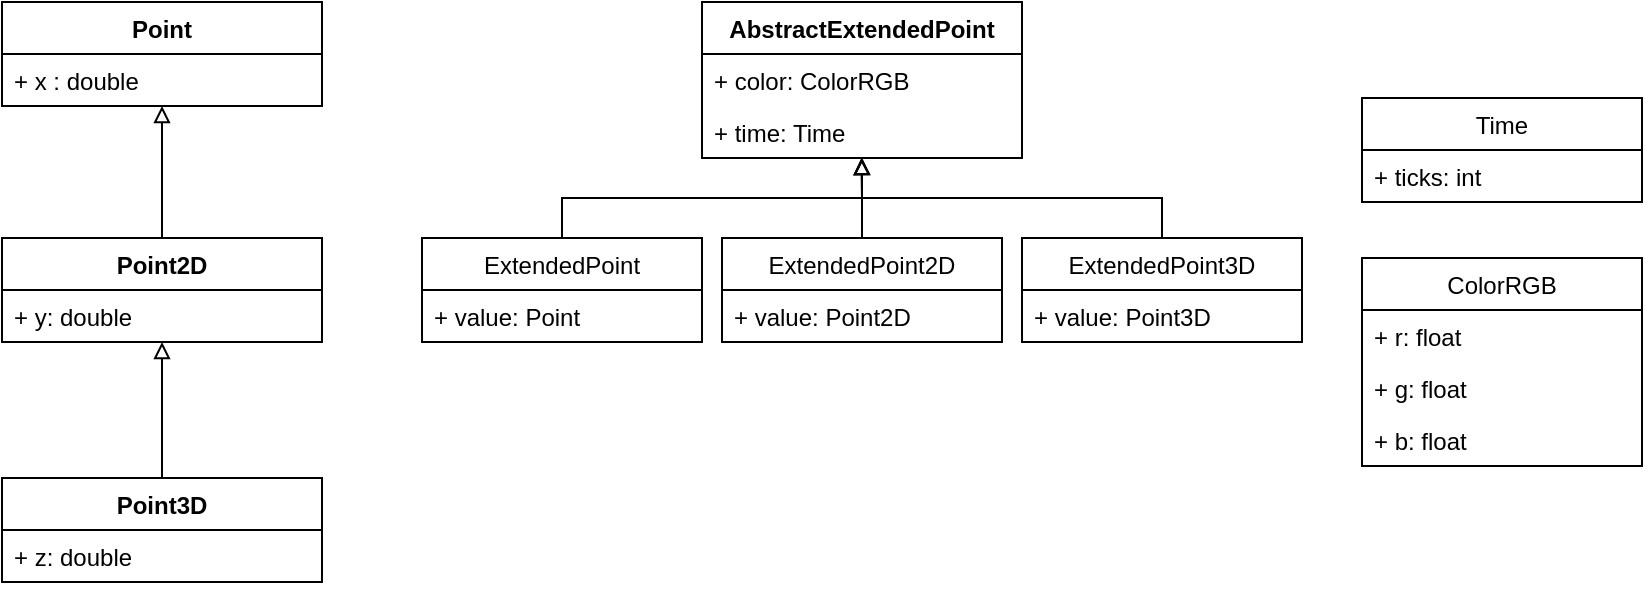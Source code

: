 <mxfile version="20.4.1" type="device"><diagram id="C5RBs43oDa-KdzZeNtuy" name="Page-1"><mxGraphModel dx="1011" dy="628" grid="1" gridSize="10" guides="1" tooltips="1" connect="1" arrows="1" fold="1" page="1" pageScale="1" pageWidth="1169" pageHeight="1654" math="0" shadow="0"><root><mxCell id="WIyWlLk6GJQsqaUBKTNV-0"/><mxCell id="WIyWlLk6GJQsqaUBKTNV-1" parent="WIyWlLk6GJQsqaUBKTNV-0"/><object label="Point" field="y" id="in-ZWE8m-1HqhkpTwNHY-1"><mxCell style="swimlane;fontStyle=1;align=center;verticalAlign=top;childLayout=stackLayout;horizontal=1;startSize=26;horizontalStack=0;resizeParent=1;resizeParentMax=0;resizeLast=0;collapsible=1;marginBottom=0;" vertex="1" parent="WIyWlLk6GJQsqaUBKTNV-1"><mxGeometry x="130" y="322" width="160" height="52" as="geometry"><mxRectangle x="330" y="340" width="70" height="30" as="alternateBounds"/></mxGeometry></mxCell></object><mxCell id="in-ZWE8m-1HqhkpTwNHY-2" value="+ x : double" style="text;strokeColor=none;fillColor=none;align=left;verticalAlign=top;spacingLeft=4;spacingRight=4;overflow=hidden;rotatable=0;points=[[0,0.5],[1,0.5]];portConstraint=eastwest;" vertex="1" parent="in-ZWE8m-1HqhkpTwNHY-1"><mxGeometry y="26" width="160" height="26" as="geometry"/></mxCell><mxCell id="in-ZWE8m-1HqhkpTwNHY-13" style="rounded=0;orthogonalLoop=1;jettySize=auto;html=1;endArrow=block;endFill=0;edgeStyle=elbowEdgeStyle;elbow=vertical;" edge="1" parent="WIyWlLk6GJQsqaUBKTNV-1" source="in-ZWE8m-1HqhkpTwNHY-9" target="in-ZWE8m-1HqhkpTwNHY-2"><mxGeometry relative="1" as="geometry"><mxPoint x="300.16" y="426.806" as="targetPoint"/></mxGeometry></mxCell><mxCell id="in-ZWE8m-1HqhkpTwNHY-9" value="Point2D" style="swimlane;fontStyle=1;align=center;verticalAlign=top;childLayout=stackLayout;horizontal=1;startSize=26;horizontalStack=0;resizeParent=1;resizeParentMax=0;resizeLast=0;collapsible=1;marginBottom=0;" vertex="1" parent="WIyWlLk6GJQsqaUBKTNV-1"><mxGeometry x="130" y="440" width="160" height="52" as="geometry"/></mxCell><mxCell id="in-ZWE8m-1HqhkpTwNHY-10" value="+ y: double" style="text;strokeColor=none;fillColor=none;align=left;verticalAlign=top;spacingLeft=4;spacingRight=4;overflow=hidden;rotatable=0;points=[[0,0.5],[1,0.5]];portConstraint=eastwest;" vertex="1" parent="in-ZWE8m-1HqhkpTwNHY-9"><mxGeometry y="26" width="160" height="26" as="geometry"/></mxCell><mxCell id="in-ZWE8m-1HqhkpTwNHY-40" value="" style="edgeStyle=elbowEdgeStyle;rounded=0;orthogonalLoop=1;jettySize=auto;elbow=vertical;html=1;startArrow=none;startFill=0;endArrow=block;endFill=0;" edge="1" parent="WIyWlLk6GJQsqaUBKTNV-1" source="in-ZWE8m-1HqhkpTwNHY-15" target="in-ZWE8m-1HqhkpTwNHY-10"><mxGeometry relative="1" as="geometry"/></mxCell><mxCell id="in-ZWE8m-1HqhkpTwNHY-15" value="Point3D" style="swimlane;fontStyle=1;align=center;verticalAlign=top;childLayout=stackLayout;horizontal=1;startSize=26;horizontalStack=0;resizeParent=1;resizeParentMax=0;resizeLast=0;collapsible=1;marginBottom=0;" vertex="1" parent="WIyWlLk6GJQsqaUBKTNV-1"><mxGeometry x="130" y="560" width="160" height="52" as="geometry"/></mxCell><mxCell id="in-ZWE8m-1HqhkpTwNHY-16" value="+ z: double" style="text;strokeColor=none;fillColor=none;align=left;verticalAlign=top;spacingLeft=4;spacingRight=4;overflow=hidden;rotatable=0;points=[[0,0.5],[1,0.5]];portConstraint=eastwest;" vertex="1" parent="in-ZWE8m-1HqhkpTwNHY-15"><mxGeometry y="26" width="160" height="26" as="geometry"/></mxCell><mxCell id="in-ZWE8m-1HqhkpTwNHY-19" value="AbstractExtendedPoint" style="swimlane;fontStyle=1;align=center;verticalAlign=top;childLayout=stackLayout;horizontal=1;startSize=26;horizontalStack=0;resizeParent=1;resizeParentMax=0;resizeLast=0;collapsible=1;marginBottom=0;" vertex="1" parent="WIyWlLk6GJQsqaUBKTNV-1"><mxGeometry x="480" y="322" width="160" height="78" as="geometry"/></mxCell><mxCell id="in-ZWE8m-1HqhkpTwNHY-28" value="+ color: ColorRGB" style="text;strokeColor=none;fillColor=none;align=left;verticalAlign=top;spacingLeft=4;spacingRight=4;overflow=hidden;rotatable=0;points=[[0,0.5],[1,0.5]];portConstraint=eastwest;" vertex="1" parent="in-ZWE8m-1HqhkpTwNHY-19"><mxGeometry y="26" width="160" height="26" as="geometry"/></mxCell><mxCell id="in-ZWE8m-1HqhkpTwNHY-33" value="+ time: Time" style="text;strokeColor=none;fillColor=none;align=left;verticalAlign=top;spacingLeft=4;spacingRight=4;overflow=hidden;rotatable=0;points=[[0,0.5],[1,0.5]];portConstraint=eastwest;" vertex="1" parent="in-ZWE8m-1HqhkpTwNHY-19"><mxGeometry y="52" width="160" height="26" as="geometry"/></mxCell><mxCell id="in-ZWE8m-1HqhkpTwNHY-23" value="ColorRGB" style="swimlane;fontStyle=0;childLayout=stackLayout;horizontal=1;startSize=26;fillColor=none;horizontalStack=0;resizeParent=1;resizeParentMax=0;resizeLast=0;collapsible=1;marginBottom=0;" vertex="1" parent="WIyWlLk6GJQsqaUBKTNV-1"><mxGeometry x="810" y="450" width="140" height="104" as="geometry"/></mxCell><mxCell id="in-ZWE8m-1HqhkpTwNHY-24" value="+ r: float" style="text;strokeColor=none;fillColor=none;align=left;verticalAlign=top;spacingLeft=4;spacingRight=4;overflow=hidden;rotatable=0;points=[[0,0.5],[1,0.5]];portConstraint=eastwest;" vertex="1" parent="in-ZWE8m-1HqhkpTwNHY-23"><mxGeometry y="26" width="140" height="26" as="geometry"/></mxCell><mxCell id="in-ZWE8m-1HqhkpTwNHY-25" value="+ g: float" style="text;strokeColor=none;fillColor=none;align=left;verticalAlign=top;spacingLeft=4;spacingRight=4;overflow=hidden;rotatable=0;points=[[0,0.5],[1,0.5]];portConstraint=eastwest;" vertex="1" parent="in-ZWE8m-1HqhkpTwNHY-23"><mxGeometry y="52" width="140" height="26" as="geometry"/></mxCell><mxCell id="in-ZWE8m-1HqhkpTwNHY-26" value="+ b: float" style="text;strokeColor=none;fillColor=none;align=left;verticalAlign=top;spacingLeft=4;spacingRight=4;overflow=hidden;rotatable=0;points=[[0,0.5],[1,0.5]];portConstraint=eastwest;" vertex="1" parent="in-ZWE8m-1HqhkpTwNHY-23"><mxGeometry y="78" width="140" height="26" as="geometry"/></mxCell><mxCell id="in-ZWE8m-1HqhkpTwNHY-29" value="Time" style="swimlane;fontStyle=0;childLayout=stackLayout;horizontal=1;startSize=26;fillColor=none;horizontalStack=0;resizeParent=1;resizeParentMax=0;resizeLast=0;collapsible=1;marginBottom=0;" vertex="1" parent="WIyWlLk6GJQsqaUBKTNV-1"><mxGeometry x="810" y="370" width="140" height="52" as="geometry"/></mxCell><mxCell id="in-ZWE8m-1HqhkpTwNHY-30" value="+ ticks: int" style="text;strokeColor=none;fillColor=none;align=left;verticalAlign=top;spacingLeft=4;spacingRight=4;overflow=hidden;rotatable=0;points=[[0,0.5],[1,0.5]];portConstraint=eastwest;" vertex="1" parent="in-ZWE8m-1HqhkpTwNHY-29"><mxGeometry y="26" width="140" height="26" as="geometry"/></mxCell><mxCell id="in-ZWE8m-1HqhkpTwNHY-51" style="edgeStyle=elbowEdgeStyle;rounded=0;orthogonalLoop=1;jettySize=auto;elbow=vertical;html=1;startArrow=none;startFill=0;endArrow=block;endFill=0;" edge="1" parent="WIyWlLk6GJQsqaUBKTNV-1" source="in-ZWE8m-1HqhkpTwNHY-43"><mxGeometry relative="1" as="geometry"><mxPoint x="560" y="400" as="targetPoint"/></mxGeometry></mxCell><mxCell id="in-ZWE8m-1HqhkpTwNHY-43" value="ExtendedPoint" style="swimlane;fontStyle=0;childLayout=stackLayout;horizontal=1;startSize=26;fillColor=none;horizontalStack=0;resizeParent=1;resizeParentMax=0;resizeLast=0;collapsible=1;marginBottom=0;" vertex="1" parent="WIyWlLk6GJQsqaUBKTNV-1"><mxGeometry x="340" y="440" width="140" height="52" as="geometry"/></mxCell><mxCell id="in-ZWE8m-1HqhkpTwNHY-44" value="+ value: Point" style="text;strokeColor=none;fillColor=none;align=left;verticalAlign=top;spacingLeft=4;spacingRight=4;overflow=hidden;rotatable=0;points=[[0,0.5],[1,0.5]];portConstraint=eastwest;" vertex="1" parent="in-ZWE8m-1HqhkpTwNHY-43"><mxGeometry y="26" width="140" height="26" as="geometry"/></mxCell><mxCell id="in-ZWE8m-1HqhkpTwNHY-49" style="edgeStyle=elbowEdgeStyle;rounded=0;orthogonalLoop=1;jettySize=auto;elbow=vertical;html=1;entryX=0.498;entryY=1;entryDx=0;entryDy=0;entryPerimeter=0;startArrow=none;startFill=0;endArrow=block;endFill=0;" edge="1" parent="WIyWlLk6GJQsqaUBKTNV-1" source="in-ZWE8m-1HqhkpTwNHY-45" target="in-ZWE8m-1HqhkpTwNHY-33"><mxGeometry relative="1" as="geometry"/></mxCell><mxCell id="in-ZWE8m-1HqhkpTwNHY-45" value="ExtendedPoint2D" style="swimlane;fontStyle=0;childLayout=stackLayout;horizontal=1;startSize=26;fillColor=none;horizontalStack=0;resizeParent=1;resizeParentMax=0;resizeLast=0;collapsible=1;marginBottom=0;" vertex="1" parent="WIyWlLk6GJQsqaUBKTNV-1"><mxGeometry x="490" y="440" width="140" height="52" as="geometry"/></mxCell><mxCell id="in-ZWE8m-1HqhkpTwNHY-46" value="+ value: Point2D" style="text;strokeColor=none;fillColor=none;align=left;verticalAlign=top;spacingLeft=4;spacingRight=4;overflow=hidden;rotatable=0;points=[[0,0.5],[1,0.5]];portConstraint=eastwest;" vertex="1" parent="in-ZWE8m-1HqhkpTwNHY-45"><mxGeometry y="26" width="140" height="26" as="geometry"/></mxCell><mxCell id="in-ZWE8m-1HqhkpTwNHY-50" style="edgeStyle=elbowEdgeStyle;rounded=0;orthogonalLoop=1;jettySize=auto;elbow=vertical;html=1;startArrow=none;startFill=0;endArrow=block;endFill=0;" edge="1" parent="WIyWlLk6GJQsqaUBKTNV-1" source="in-ZWE8m-1HqhkpTwNHY-47"><mxGeometry relative="1" as="geometry"><mxPoint x="560" y="400" as="targetPoint"/></mxGeometry></mxCell><mxCell id="in-ZWE8m-1HqhkpTwNHY-47" value="ExtendedPoint3D" style="swimlane;fontStyle=0;childLayout=stackLayout;horizontal=1;startSize=26;fillColor=none;horizontalStack=0;resizeParent=1;resizeParentMax=0;resizeLast=0;collapsible=1;marginBottom=0;" vertex="1" parent="WIyWlLk6GJQsqaUBKTNV-1"><mxGeometry x="640" y="440" width="140" height="52" as="geometry"/></mxCell><mxCell id="in-ZWE8m-1HqhkpTwNHY-48" value="+ value: Point3D" style="text;strokeColor=none;fillColor=none;align=left;verticalAlign=top;spacingLeft=4;spacingRight=4;overflow=hidden;rotatable=0;points=[[0,0.5],[1,0.5]];portConstraint=eastwest;" vertex="1" parent="in-ZWE8m-1HqhkpTwNHY-47"><mxGeometry y="26" width="140" height="26" as="geometry"/></mxCell></root></mxGraphModel></diagram></mxfile>